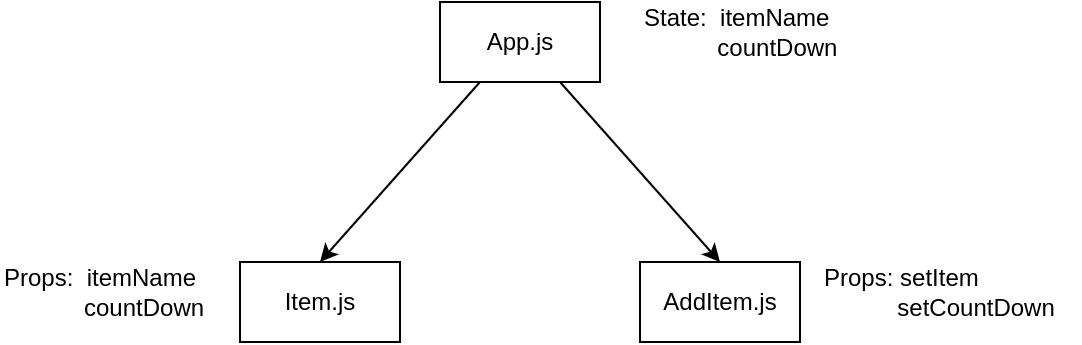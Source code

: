 <mxfile>
    <diagram id="omq8G8xOQLt8XkFSWIIq" name="Page-1">
        <mxGraphModel dx="566" dy="286" grid="1" gridSize="10" guides="1" tooltips="1" connect="1" arrows="1" fold="1" page="1" pageScale="1" pageWidth="827" pageHeight="1169" math="0" shadow="0">
            <root>
                <mxCell id="0"/>
                <mxCell id="1" parent="0"/>
                <mxCell id="5" style="edgeStyle=none;html=1;exitX=0.75;exitY=1;exitDx=0;exitDy=0;entryX=0.5;entryY=0;entryDx=0;entryDy=0;" edge="1" parent="1" source="2" target="3">
                    <mxGeometry relative="1" as="geometry"/>
                </mxCell>
                <mxCell id="6" style="edgeStyle=none;html=1;exitX=0.25;exitY=1;exitDx=0;exitDy=0;entryX=0.5;entryY=0;entryDx=0;entryDy=0;" edge="1" parent="1" source="2" target="4">
                    <mxGeometry relative="1" as="geometry"/>
                </mxCell>
                <mxCell id="2" value="App.js&lt;br&gt;" style="rounded=0;whiteSpace=wrap;html=1;" vertex="1" parent="1">
                    <mxGeometry x="240" y="40" width="80" height="40" as="geometry"/>
                </mxCell>
                <mxCell id="3" value="AddItem.js" style="rounded=0;whiteSpace=wrap;html=1;" vertex="1" parent="1">
                    <mxGeometry x="340" y="170" width="80" height="40" as="geometry"/>
                </mxCell>
                <mxCell id="4" value="Item.js" style="rounded=0;whiteSpace=wrap;html=1;" vertex="1" parent="1">
                    <mxGeometry x="140" y="170" width="80" height="40" as="geometry"/>
                </mxCell>
                <mxCell id="7" value="State:&amp;nbsp; itemName&lt;br&gt;&lt;span style=&quot;white-space: pre;&quot;&gt;&#9;&lt;/span&gt;&amp;nbsp; &amp;nbsp;countDown&amp;nbsp;" style="text;html=1;strokeColor=none;fillColor=none;align=left;verticalAlign=middle;whiteSpace=wrap;rounded=0;" vertex="1" parent="1">
                    <mxGeometry x="340" y="40" width="140" height="30" as="geometry"/>
                </mxCell>
                <mxCell id="8" value="Props: setItem&lt;br&gt;&lt;span style=&quot;white-space: pre;&quot;&gt;&#9;&lt;/span&gt;&amp;nbsp; &amp;nbsp;setCountDown" style="text;html=1;strokeColor=none;fillColor=none;align=left;verticalAlign=middle;whiteSpace=wrap;rounded=0;" vertex="1" parent="1">
                    <mxGeometry x="430" y="170" width="130" height="30" as="geometry"/>
                </mxCell>
                <mxCell id="9" value="Props:&amp;nbsp; itemName&lt;br&gt;&lt;span style=&quot;white-space: pre;&quot;&gt;&#9;&lt;/span&gt;&amp;nbsp; &amp;nbsp; countDown" style="text;html=1;strokeColor=none;fillColor=none;align=left;verticalAlign=middle;whiteSpace=wrap;rounded=0;" vertex="1" parent="1">
                    <mxGeometry x="20" y="170" width="110" height="30" as="geometry"/>
                </mxCell>
            </root>
        </mxGraphModel>
    </diagram>
</mxfile>